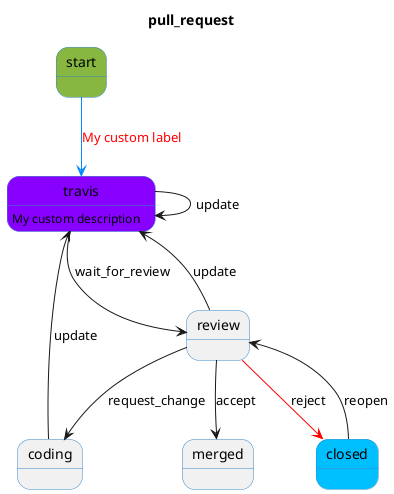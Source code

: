 @startuml
allow_mixing
title pull_request
skinparam titleBorderRoundCorner 15
skinparam titleBorderThickness 2
skinparam state {
    BackgroundColor<<initial>> #87b741
    BackgroundColor<<marked>> #3887C6
    BorderColor #3887C6
    BorderColor<<marked>> Black
    FontColor<<marked>> White
    BackgroundColor<<8800FF>> #8800FF
    BackgroundColor<<DeepSkyBlue>> DeepSkyBlue
}
state "start" <<initial>>
state "coding"
state "travis" <<8800FF>> as travis
travis : My custom description
state "review"
state "merged"
state "closed" <<DeepSkyBlue>>
"start" -[#0088FF]-> "travis": "<font color=Red>My custom label</font>"
"coding" --> "travis": "update"
"travis" --> "travis": "update"
"review" --> "travis": "update"
"travis" --> "review": "wait_for_review"
"review" --> "coding": "request_change"
"review" --> "merged": "accept"
"review" -[#Red]-> "closed": "reject"
"closed" --> "review": "reopen"
@enduml
